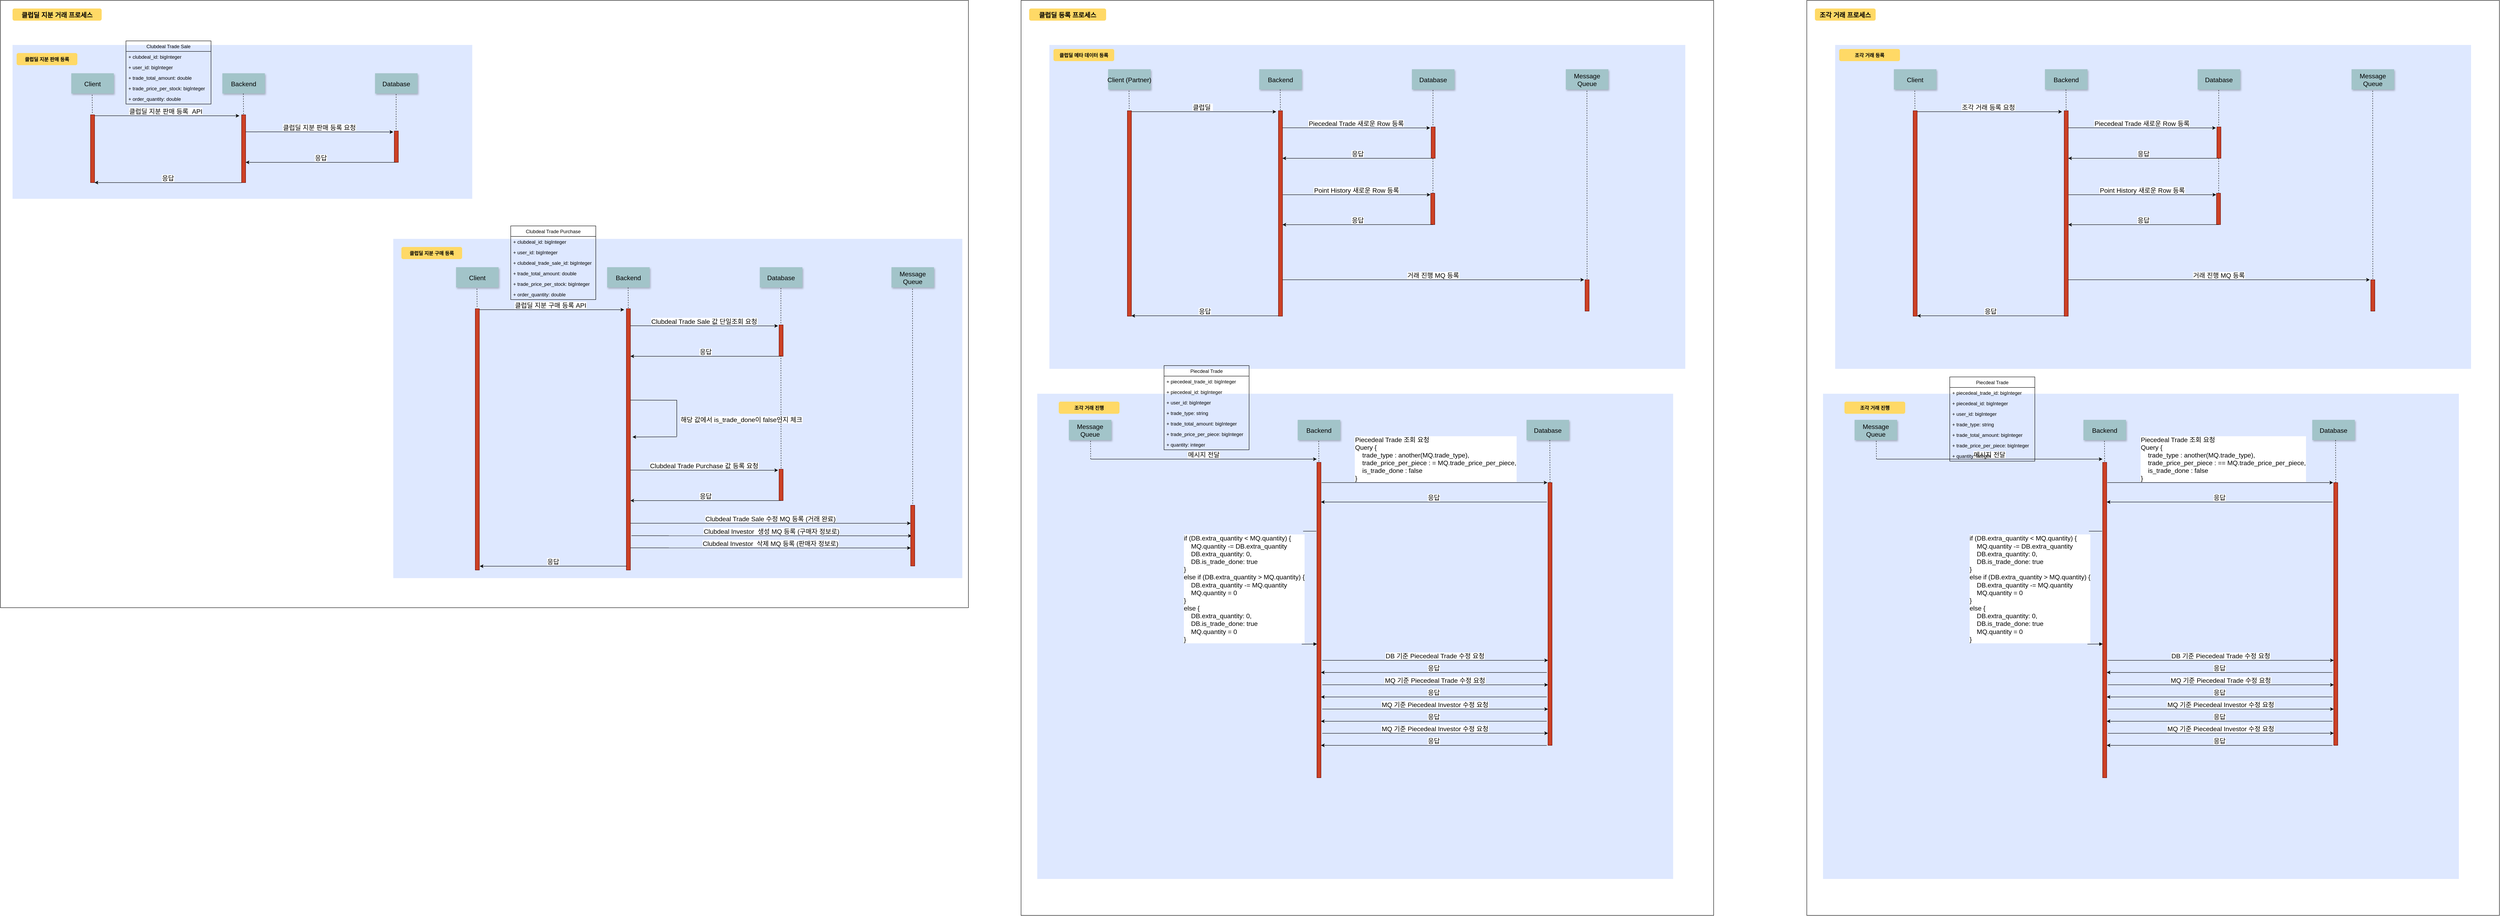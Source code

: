 <mxfile version="16.0.0" type="github">
  <diagram name="Page-1" id="9361dd3d-8414-5efd-6122-117bd74ce7a7">
    <mxGraphModel dx="4146" dy="2003" grid="1" gridSize="10" guides="1" tooltips="1" connect="1" arrows="1" fold="1" page="0" pageScale="1.5" pageWidth="826" pageHeight="1169" background="none" math="0" shadow="0">
      <root>
        <mxCell id="0" />
        <mxCell id="1" parent="0" />
        <mxCell id="KlOb9oc-CN9GO7hvicui-72" value="" style="rounded=0;whiteSpace=wrap;html=1;" parent="1" vertex="1">
          <mxGeometry x="1580" y="-80" width="1710" height="2260" as="geometry" />
        </mxCell>
        <mxCell id="69" value="" style="fillColor=#DEE8FF;strokeColor=none" parent="1" vertex="1">
          <mxGeometry x="1650" y="30" width="1570" height="800" as="geometry" />
        </mxCell>
        <mxCell id="71" value="클럽딜 메타 데이터 등록" style="rounded=1;fontStyle=1;fillColor=#FFD966;strokeColor=none" parent="1" vertex="1">
          <mxGeometry x="1660" y="40" width="150" height="30" as="geometry" />
        </mxCell>
        <mxCell id="AhJz03Bt-B3YiPbpUyde-89" value="Client (Partner)" style="shadow=1;fillColor=#A2C4C9;strokeColor=none;fontSize=16;" parent="1" vertex="1">
          <mxGeometry x="1795" y="90" width="105" height="50" as="geometry" />
        </mxCell>
        <mxCell id="AhJz03Bt-B3YiPbpUyde-90" value="Backend" style="shadow=1;fillColor=#A2C4C9;strokeColor=none;fontSize=16;" parent="1" vertex="1">
          <mxGeometry x="2168" y="90" width="105" height="50" as="geometry" />
        </mxCell>
        <mxCell id="AhJz03Bt-B3YiPbpUyde-91" value="Database" style="shadow=1;fillColor=#A2C4C9;strokeColor=none;fontSize=16;" parent="1" vertex="1">
          <mxGeometry x="2545" y="90" width="105" height="50" as="geometry" />
        </mxCell>
        <mxCell id="AhJz03Bt-B3YiPbpUyde-92" value="Message&#xa;Queue" style="shadow=1;fillColor=#A2C4C9;strokeColor=none;fontSize=16;" parent="1" vertex="1">
          <mxGeometry x="2925" y="90" width="105" height="50" as="geometry" />
        </mxCell>
        <mxCell id="AhJz03Bt-B3YiPbpUyde-94" value="클럽딜 " style="edgeStyle=elbowEdgeStyle;elbow=vertical;verticalLabelPosition=top;verticalAlign=bottom;fontSize=16;" parent="1" edge="1">
          <mxGeometry x="1924.5" y="-38.12" width="100" height="100" as="geometry">
            <mxPoint x="1847" y="194.88" as="sourcePoint" />
            <mxPoint x="2210" y="195" as="targetPoint" />
            <Array as="points" />
          </mxGeometry>
        </mxCell>
        <mxCell id="AhJz03Bt-B3YiPbpUyde-95" value="" style="edgeStyle=none;endArrow=none;dashed=1" parent="1" edge="1">
          <mxGeometry x="2171.441" y="235" width="100" height="100" as="geometry">
            <mxPoint x="2219.87" y="140.0" as="sourcePoint" />
            <mxPoint x="2220.28" y="192" as="targetPoint" />
          </mxGeometry>
        </mxCell>
        <mxCell id="AhJz03Bt-B3YiPbpUyde-96" value="" style="fillColor=#CC4125;strokeColor=#660000" parent="1" vertex="1">
          <mxGeometry x="2215.5" y="192.56" width="10" height="507.44" as="geometry" />
        </mxCell>
        <mxCell id="AhJz03Bt-B3YiPbpUyde-97" value="Piecedeal Trade 새로운 Row 등록" style="edgeStyle=elbowEdgeStyle;elbow=vertical;verticalLabelPosition=top;verticalAlign=bottom;fontSize=16;" parent="1" edge="1">
          <mxGeometry x="2303" y="1.66" width="100" height="100" as="geometry">
            <mxPoint x="2225.5" y="234.66" as="sourcePoint" />
            <mxPoint x="2590" y="235" as="targetPoint" />
            <Array as="points" />
          </mxGeometry>
        </mxCell>
        <mxCell id="AhJz03Bt-B3YiPbpUyde-98" value="" style="edgeStyle=none;endArrow=none;dashed=1" parent="1" edge="1">
          <mxGeometry x="2548.641" y="236.56" width="100" height="100" as="geometry">
            <mxPoint x="2597.07" y="141.56" as="sourcePoint" />
            <mxPoint x="2597" y="231" as="targetPoint" />
          </mxGeometry>
        </mxCell>
        <mxCell id="AhJz03Bt-B3YiPbpUyde-99" value="" style="fillColor=#CC4125;strokeColor=#660000" parent="1" vertex="1">
          <mxGeometry x="2592.5" y="232.56" width="10" height="77.44" as="geometry" />
        </mxCell>
        <mxCell id="AhJz03Bt-B3YiPbpUyde-100" value="응답" style="edgeStyle=elbowEdgeStyle;elbow=vertical;verticalLabelPosition=top;verticalAlign=bottom;exitX=0.5;exitY=1;exitDx=0;exitDy=0;fontSize=16;" parent="1" source="AhJz03Bt-B3YiPbpUyde-99" target="AhJz03Bt-B3YiPbpUyde-96" edge="1">
          <mxGeometry x="2457.5" y="167" width="100" height="100" as="geometry">
            <mxPoint x="2380.0" y="400.0" as="sourcePoint" />
            <mxPoint x="2753" y="400.12" as="targetPoint" />
            <Array as="points" />
          </mxGeometry>
        </mxCell>
        <mxCell id="AhJz03Bt-B3YiPbpUyde-101" value="거래 진행 MQ 등록" style="edgeStyle=elbowEdgeStyle;elbow=vertical;verticalLabelPosition=top;verticalAlign=bottom;fontSize=16;" parent="1" edge="1">
          <mxGeometry x="2303" y="377" width="100" height="100" as="geometry">
            <mxPoint x="2225.5" y="610.0" as="sourcePoint" />
            <mxPoint x="2970" y="610" as="targetPoint" />
            <Array as="points" />
          </mxGeometry>
        </mxCell>
        <mxCell id="AhJz03Bt-B3YiPbpUyde-102" value="" style="edgeStyle=none;endArrow=none;dashed=1;entryX=0.5;entryY=0;entryDx=0;entryDy=0;" parent="1" target="AhJz03Bt-B3YiPbpUyde-103" edge="1">
          <mxGeometry x="2928.711" y="238.12" width="100" height="100" as="geometry">
            <mxPoint x="2977.14" y="143.12" as="sourcePoint" />
            <mxPoint x="2977" y="410" as="targetPoint" />
          </mxGeometry>
        </mxCell>
        <mxCell id="AhJz03Bt-B3YiPbpUyde-103" value="" style="fillColor=#CC4125;strokeColor=#660000" parent="1" vertex="1">
          <mxGeometry x="2972.5" y="610" width="10" height="77.44" as="geometry" />
        </mxCell>
        <mxCell id="AhJz03Bt-B3YiPbpUyde-105" value="응답" style="edgeStyle=elbowEdgeStyle;elbow=vertical;verticalLabelPosition=top;verticalAlign=bottom;fontSize=16;" parent="1" edge="1">
          <mxGeometry x="1930" y="466" width="100" height="100" as="geometry">
            <mxPoint x="2215.5" y="699.12" as="sourcePoint" />
            <mxPoint x="1852.5" y="699" as="targetPoint" />
            <Array as="points" />
          </mxGeometry>
        </mxCell>
        <mxCell id="AhJz03Bt-B3YiPbpUyde-106" value="" style="fillColor=#CC4125;strokeColor=#660000" parent="1" vertex="1">
          <mxGeometry x="1842.5" y="192.56" width="10" height="507.44" as="geometry" />
        </mxCell>
        <mxCell id="AhJz03Bt-B3YiPbpUyde-107" value="" style="edgeStyle=none;endArrow=none;dashed=1;" parent="1" edge="1">
          <mxGeometry x="1798.161" y="238" width="100" height="100" as="geometry">
            <mxPoint x="1846.59" y="143" as="sourcePoint" />
            <mxPoint x="1847" y="190" as="targetPoint" />
          </mxGeometry>
        </mxCell>
        <mxCell id="SZOiIeE2iXW8za4jXHJB-89" value="" style="fillColor=#DEE8FF;strokeColor=none" parent="1" vertex="1">
          <mxGeometry x="1620" y="891.5" width="1570" height="1198.5" as="geometry" />
        </mxCell>
        <mxCell id="SZOiIeE2iXW8za4jXHJB-90" value="조각 거래 진행" style="rounded=1;fontStyle=1;fillColor=#FFD966;strokeColor=none" parent="1" vertex="1">
          <mxGeometry x="1673" y="911" width="150" height="30" as="geometry" />
        </mxCell>
        <mxCell id="SZOiIeE2iXW8za4jXHJB-91" value="Message&#xa;Queue" style="shadow=1;fillColor=#A2C4C9;strokeColor=none;fontSize=16;" parent="1" vertex="1">
          <mxGeometry x="1698" y="956" width="105" height="50" as="geometry" />
        </mxCell>
        <mxCell id="SZOiIeE2iXW8za4jXHJB-93" value="Backend" style="shadow=1;fillColor=#A2C4C9;strokeColor=none;fontSize=16;" parent="1" vertex="1">
          <mxGeometry x="2263" y="956" width="105" height="50" as="geometry" />
        </mxCell>
        <mxCell id="SZOiIeE2iXW8za4jXHJB-94" value="Database" style="shadow=1;fillColor=#A2C4C9;strokeColor=none;fontSize=16;" parent="1" vertex="1">
          <mxGeometry x="2828" y="956" width="105" height="50" as="geometry" />
        </mxCell>
        <mxCell id="SZOiIeE2iXW8za4jXHJB-109" value="" style="edgeStyle=none;endArrow=none;dashed=1;" parent="1" edge="1">
          <mxGeometry x="1703.071" y="1103" width="100" height="100" as="geometry">
            <mxPoint x="1751.5" y="1008" as="sourcePoint" />
            <mxPoint x="1751.91" y="1055" as="targetPoint" />
          </mxGeometry>
        </mxCell>
        <mxCell id="SZOiIeE2iXW8za4jXHJB-111" value="메시지 전달" style="edgeStyle=elbowEdgeStyle;elbow=vertical;verticalLabelPosition=top;verticalAlign=bottom;fontSize=16;" parent="1" edge="1">
          <mxGeometry x="1830" y="820" width="100" height="100" as="geometry">
            <mxPoint x="1752.5" y="1053" as="sourcePoint" />
            <mxPoint x="2310" y="1053" as="targetPoint" />
            <Array as="points" />
          </mxGeometry>
        </mxCell>
        <mxCell id="SZOiIeE2iXW8za4jXHJB-112" value="" style="edgeStyle=none;endArrow=none;dashed=1" parent="1" edge="1">
          <mxGeometry x="2266.481" y="1103" width="100" height="100" as="geometry">
            <mxPoint x="2314.91" y="1008.0" as="sourcePoint" />
            <mxPoint x="2315.32" y="1060" as="targetPoint" />
          </mxGeometry>
        </mxCell>
        <mxCell id="SZOiIeE2iXW8za4jXHJB-113" value="" style="fillColor=#CC4125;strokeColor=#660000" parent="1" vertex="1">
          <mxGeometry x="2310.5" y="1061" width="10" height="779" as="geometry" />
        </mxCell>
        <mxCell id="SZOiIeE2iXW8za4jXHJB-114" value="Piecdeal Trade" style="swimlane;fontStyle=0;childLayout=stackLayout;horizontal=1;startSize=26;fillColor=none;horizontalStack=0;resizeParent=1;resizeParentMax=0;resizeLast=0;collapsible=1;marginBottom=0;" parent="1" vertex="1">
          <mxGeometry x="1933" y="822" width="210" height="208" as="geometry" />
        </mxCell>
        <mxCell id="SZOiIeE2iXW8za4jXHJB-115" value="+ piecedeal_trade_id: bigInteger" style="text;strokeColor=none;fillColor=none;align=left;verticalAlign=top;spacingLeft=4;spacingRight=4;overflow=hidden;rotatable=0;points=[[0,0.5],[1,0.5]];portConstraint=eastwest;" parent="SZOiIeE2iXW8za4jXHJB-114" vertex="1">
          <mxGeometry y="26" width="210" height="26" as="geometry" />
        </mxCell>
        <mxCell id="cGfgTrVELsaOKkTniNKJ-182" value="+ piecedeal_id: bigInteger" style="text;strokeColor=none;fillColor=none;align=left;verticalAlign=top;spacingLeft=4;spacingRight=4;overflow=hidden;rotatable=0;points=[[0,0.5],[1,0.5]];portConstraint=eastwest;" parent="SZOiIeE2iXW8za4jXHJB-114" vertex="1">
          <mxGeometry y="52" width="210" height="26" as="geometry" />
        </mxCell>
        <mxCell id="cGfgTrVELsaOKkTniNKJ-186" value="+ user_id: bigInteger" style="text;strokeColor=none;fillColor=none;align=left;verticalAlign=top;spacingLeft=4;spacingRight=4;overflow=hidden;rotatable=0;points=[[0,0.5],[1,0.5]];portConstraint=eastwest;" parent="SZOiIeE2iXW8za4jXHJB-114" vertex="1">
          <mxGeometry y="78" width="210" height="26" as="geometry" />
        </mxCell>
        <mxCell id="SZOiIeE2iXW8za4jXHJB-116" value="+ trade_type: string" style="text;strokeColor=none;fillColor=none;align=left;verticalAlign=top;spacingLeft=4;spacingRight=4;overflow=hidden;rotatable=0;points=[[0,0.5],[1,0.5]];portConstraint=eastwest;" parent="SZOiIeE2iXW8za4jXHJB-114" vertex="1">
          <mxGeometry y="104" width="210" height="26" as="geometry" />
        </mxCell>
        <mxCell id="SZOiIeE2iXW8za4jXHJB-117" value="+ trade_total_amount: bigInteger" style="text;strokeColor=none;fillColor=none;align=left;verticalAlign=top;spacingLeft=4;spacingRight=4;overflow=hidden;rotatable=0;points=[[0,0.5],[1,0.5]];portConstraint=eastwest;" parent="SZOiIeE2iXW8za4jXHJB-114" vertex="1">
          <mxGeometry y="130" width="210" height="26" as="geometry" />
        </mxCell>
        <mxCell id="SZOiIeE2iXW8za4jXHJB-119" value="+ trade_price_per_piece: bigInteger" style="text;strokeColor=none;fillColor=none;align=left;verticalAlign=top;spacingLeft=4;spacingRight=4;overflow=hidden;rotatable=0;points=[[0,0.5],[1,0.5]];portConstraint=eastwest;" parent="SZOiIeE2iXW8za4jXHJB-114" vertex="1">
          <mxGeometry y="156" width="210" height="26" as="geometry" />
        </mxCell>
        <mxCell id="SZOiIeE2iXW8za4jXHJB-118" value="+ quantity: integer" style="text;strokeColor=none;fillColor=none;align=left;verticalAlign=top;spacingLeft=4;spacingRight=4;overflow=hidden;rotatable=0;points=[[0,0.5],[1,0.5]];portConstraint=eastwest;" parent="SZOiIeE2iXW8za4jXHJB-114" vertex="1">
          <mxGeometry y="182" width="210" height="26" as="geometry" />
        </mxCell>
        <mxCell id="SZOiIeE2iXW8za4jXHJB-120" value="" style="fillColor=#CC4125;strokeColor=#660000" parent="1" vertex="1">
          <mxGeometry x="2881" y="1111" width="10" height="649" as="geometry" />
        </mxCell>
        <mxCell id="SZOiIeE2iXW8za4jXHJB-121" value="" style="edgeStyle=none;endArrow=none;dashed=1;entryX=0.5;entryY=0;entryDx=0;entryDy=0;" parent="1" target="SZOiIeE2iXW8za4jXHJB-120" edge="1">
          <mxGeometry x="2837.071" y="1101" width="100" height="100" as="geometry">
            <mxPoint x="2885.5" y="1006" as="sourcePoint" />
            <mxPoint x="2885.91" y="1058" as="targetPoint" />
          </mxGeometry>
        </mxCell>
        <mxCell id="SZOiIeE2iXW8za4jXHJB-123" value="Piecedeal Trade 조회 요청&#xa;Query {&#xa;    trade_type : another(MQ.trade_type),&#xa;    trade_price_per_piece : = MQ.trade_price_per_piece,&#xa;    is_trade_done : false&#xa;}" style="edgeStyle=elbowEdgeStyle;elbow=vertical;verticalLabelPosition=top;verticalAlign=bottom;fontSize=16;align=left;" parent="1" edge="1">
          <mxGeometry x="-97" y="1" width="100" height="100" as="geometry">
            <mxPoint x="2322" y="1111" as="sourcePoint" />
            <mxPoint x="2879.5" y="1111" as="targetPoint" />
            <Array as="points" />
            <mxPoint x="-198" as="offset" />
          </mxGeometry>
        </mxCell>
        <mxCell id="SZOiIeE2iXW8za4jXHJB-124" value="" style="edgeStyle=none;endArrow=none;dashed=1" parent="1" edge="1">
          <mxGeometry x="2548.551" y="405" width="100" height="100" as="geometry">
            <mxPoint x="2596.98" y="310.0" as="sourcePoint" />
            <mxPoint x="2596.91" y="399.44" as="targetPoint" />
          </mxGeometry>
        </mxCell>
        <mxCell id="SZOiIeE2iXW8za4jXHJB-125" value="Point History 새로운 Row 등록" style="edgeStyle=elbowEdgeStyle;elbow=vertical;verticalLabelPosition=top;verticalAlign=bottom;fontSize=16;" parent="1" edge="1">
          <mxGeometry x="2303.75" y="167" width="100" height="100" as="geometry">
            <mxPoint x="2226.25" y="400.0" as="sourcePoint" />
            <mxPoint x="2590.75" y="400.34" as="targetPoint" />
            <Array as="points" />
          </mxGeometry>
        </mxCell>
        <mxCell id="SZOiIeE2iXW8za4jXHJB-126" value="" style="fillColor=#CC4125;strokeColor=#660000" parent="1" vertex="1">
          <mxGeometry x="2591.5" y="396.28" width="10" height="77.44" as="geometry" />
        </mxCell>
        <mxCell id="SZOiIeE2iXW8za4jXHJB-127" value="응답" style="edgeStyle=elbowEdgeStyle;elbow=vertical;verticalLabelPosition=top;verticalAlign=bottom;exitX=0.5;exitY=1;exitDx=0;exitDy=0;fontSize=16;" parent="1" edge="1">
          <mxGeometry x="2457.5" y="330.72" width="100" height="100" as="geometry">
            <mxPoint x="2597.5" y="473.72" as="sourcePoint" />
            <mxPoint x="2225.5" y="474.308" as="targetPoint" />
            <Array as="points" />
          </mxGeometry>
        </mxCell>
        <mxCell id="SZOiIeE2iXW8za4jXHJB-129" value="응답" style="edgeStyle=elbowEdgeStyle;elbow=vertical;verticalLabelPosition=top;verticalAlign=bottom;fontSize=16;" parent="1" edge="1">
          <mxGeometry x="2398" y="926" width="100" height="100" as="geometry">
            <mxPoint x="2878" y="1159" as="sourcePoint" />
            <mxPoint x="2320.5" y="1159" as="targetPoint" />
            <Array as="points" />
          </mxGeometry>
        </mxCell>
        <mxCell id="SZOiIeE2iXW8za4jXHJB-132" value="" style="endArrow=none;html=1;rounded=0;" parent="1" edge="1">
          <mxGeometry width="50" height="50" relative="1" as="geometry">
            <mxPoint x="2276.5" y="1231" as="sourcePoint" />
            <mxPoint x="2309" y="1231" as="targetPoint" />
          </mxGeometry>
        </mxCell>
        <mxCell id="SZOiIeE2iXW8za4jXHJB-136" value="&lt;div&gt;&lt;/div&gt;&lt;div&gt;if (DB.extra_quantity &amp;lt; MQ.quantity) {&lt;/div&gt;&lt;div&gt;&amp;nbsp; &amp;nbsp; MQ.quantity -= DB.extra_quantity&lt;/div&gt;&lt;div&gt;&amp;nbsp; &amp;nbsp; DB.extra_quantity: 0,&lt;/div&gt;&lt;div&gt;&amp;nbsp; &amp;nbsp; DB.is_trade_done: true&lt;/div&gt;&lt;div&gt;}&lt;/div&gt;&lt;div&gt;else if (DB.extra_quantity &amp;gt; MQ.quantity) {&lt;/div&gt;&lt;div&gt;&amp;nbsp; &amp;nbsp; DB.extra_quantity -= MQ.quantity&lt;/div&gt;&lt;div&gt;&amp;nbsp; &amp;nbsp; MQ.quantity = 0&lt;/div&gt;&lt;div&gt;}&lt;/div&gt;&lt;div&gt;else {&lt;/div&gt;&lt;div&gt;&amp;nbsp; &amp;nbsp; DB.extra_quantity: 0,&lt;/div&gt;&lt;div&gt;&amp;nbsp; &amp;nbsp; DB.is_trade_done: true&lt;/div&gt;&lt;div&gt;&amp;nbsp; &amp;nbsp; MQ.quantity = 0&lt;/div&gt;&lt;div&gt;}&lt;/div&gt;" style="html=1;verticalAlign=bottom;endArrow=block;rounded=0;entryX=0.028;entryY=0.576;entryDx=0;entryDy=0;fontSize=16;align=left;entryPerimeter=0;" parent="1" target="SZOiIeE2iXW8za4jXHJB-113" edge="1">
          <mxGeometry x="-1" y="293" width="80" relative="1" as="geometry">
            <mxPoint x="2273" y="1510" as="sourcePoint" />
            <mxPoint x="2299.48" y="1669.714" as="targetPoint" />
            <mxPoint x="-291" y="293" as="offset" />
          </mxGeometry>
        </mxCell>
        <mxCell id="SZOiIeE2iXW8za4jXHJB-137" value="DB 기준 Piecedeal Trade 수정 요청" style="edgeStyle=elbowEdgeStyle;elbow=vertical;verticalLabelPosition=top;verticalAlign=bottom;fontSize=16;" parent="1" edge="1">
          <mxGeometry x="2401" y="1317" width="100" height="100" as="geometry">
            <mxPoint x="2323.5" y="1550" as="sourcePoint" />
            <mxPoint x="2881" y="1550" as="targetPoint" />
            <Array as="points" />
          </mxGeometry>
        </mxCell>
        <mxCell id="SZOiIeE2iXW8za4jXHJB-140" value="응답" style="edgeStyle=elbowEdgeStyle;elbow=vertical;verticalLabelPosition=top;verticalAlign=bottom;fontSize=16;" parent="1" edge="1">
          <mxGeometry x="2398" y="1347" width="100" height="100" as="geometry">
            <mxPoint x="2878.0" y="1580.0" as="sourcePoint" />
            <mxPoint x="2320.5" y="1580.0" as="targetPoint" />
            <Array as="points" />
          </mxGeometry>
        </mxCell>
        <mxCell id="KlOb9oc-CN9GO7hvicui-73" value="클럽딜 등록 프로세스" style="rounded=1;fontStyle=1;fillColor=#FFD966;strokeColor=none;fontSize=16;" parent="1" vertex="1">
          <mxGeometry x="1600" y="-60" width="190" height="30" as="geometry" />
        </mxCell>
        <mxCell id="KlOb9oc-CN9GO7hvicui-74" value="" style="rounded=0;whiteSpace=wrap;html=1;" parent="1" vertex="1">
          <mxGeometry x="-940" y="-80" width="2390" height="1500" as="geometry" />
        </mxCell>
        <mxCell id="KlOb9oc-CN9GO7hvicui-146" value="클럽딜 지분 거래 프로세스" style="rounded=1;fontStyle=1;fillColor=#FFD966;strokeColor=none;fontSize=16;" parent="1" vertex="1">
          <mxGeometry x="-910" y="-60" width="220" height="30" as="geometry" />
        </mxCell>
        <mxCell id="cGfgTrVELsaOKkTniNKJ-86" value="" style="fillColor=#DEE8FF;strokeColor=none" parent="1" vertex="1">
          <mxGeometry x="-910" y="30" width="1135" height="380" as="geometry" />
        </mxCell>
        <mxCell id="cGfgTrVELsaOKkTniNKJ-87" value="클럽딜 지분 판매 등록" style="rounded=1;fontStyle=1;fillColor=#FFD966;strokeColor=none" parent="1" vertex="1">
          <mxGeometry x="-900" y="50" width="150" height="30" as="geometry" />
        </mxCell>
        <mxCell id="cGfgTrVELsaOKkTniNKJ-88" value="Client" style="shadow=1;fillColor=#A2C4C9;strokeColor=none;fontSize=16;" parent="1" vertex="1">
          <mxGeometry x="-765" y="100" width="105" height="50" as="geometry" />
        </mxCell>
        <mxCell id="cGfgTrVELsaOKkTniNKJ-89" value="Backend" style="shadow=1;fillColor=#A2C4C9;strokeColor=none;fontSize=16;" parent="1" vertex="1">
          <mxGeometry x="-392" y="100" width="105" height="50" as="geometry" />
        </mxCell>
        <mxCell id="cGfgTrVELsaOKkTniNKJ-90" value="Database" style="shadow=1;fillColor=#A2C4C9;strokeColor=none;fontSize=16;" parent="1" vertex="1">
          <mxGeometry x="-15" y="100" width="105" height="50" as="geometry" />
        </mxCell>
        <mxCell id="cGfgTrVELsaOKkTniNKJ-91" value="클럽딜 지분 판매 등록  API" style="edgeStyle=elbowEdgeStyle;elbow=vertical;verticalLabelPosition=top;verticalAlign=bottom;fontSize=16;" parent="1" edge="1">
          <mxGeometry x="-635.5" y="-28.12" width="100" height="100" as="geometry">
            <mxPoint x="-713.0" y="204.88" as="sourcePoint" />
            <mxPoint x="-350" y="205" as="targetPoint" />
            <Array as="points" />
          </mxGeometry>
        </mxCell>
        <mxCell id="cGfgTrVELsaOKkTniNKJ-92" value="" style="edgeStyle=none;endArrow=none;dashed=1" parent="1" edge="1">
          <mxGeometry x="-388.559" y="245" width="100" height="100" as="geometry">
            <mxPoint x="-340.13" y="150" as="sourcePoint" />
            <mxPoint x="-339.72" y="202.0" as="targetPoint" />
          </mxGeometry>
        </mxCell>
        <mxCell id="cGfgTrVELsaOKkTniNKJ-93" value="" style="fillColor=#CC4125;strokeColor=#660000" parent="1" vertex="1">
          <mxGeometry x="-344.5" y="202.56" width="10" height="167.44" as="geometry" />
        </mxCell>
        <mxCell id="cGfgTrVELsaOKkTniNKJ-94" value="클럽딜 지분 판매 등록 요청" style="edgeStyle=elbowEdgeStyle;elbow=vertical;verticalLabelPosition=top;verticalAlign=bottom;fontSize=16;" parent="1" edge="1">
          <mxGeometry x="-257" y="11.66" width="100" height="100" as="geometry">
            <mxPoint x="-334.5" y="244.66" as="sourcePoint" />
            <mxPoint x="30" y="245" as="targetPoint" />
            <Array as="points" />
          </mxGeometry>
        </mxCell>
        <mxCell id="cGfgTrVELsaOKkTniNKJ-95" value="" style="edgeStyle=none;endArrow=none;dashed=1" parent="1" edge="1">
          <mxGeometry x="-11.359" y="246.56" width="100" height="100" as="geometry">
            <mxPoint x="37.07" y="151.56" as="sourcePoint" />
            <mxPoint x="37" y="241" as="targetPoint" />
          </mxGeometry>
        </mxCell>
        <mxCell id="cGfgTrVELsaOKkTniNKJ-96" value="" style="fillColor=#CC4125;strokeColor=#660000" parent="1" vertex="1">
          <mxGeometry x="32.5" y="242.56" width="10" height="77.44" as="geometry" />
        </mxCell>
        <mxCell id="cGfgTrVELsaOKkTniNKJ-97" value="응답" style="edgeStyle=elbowEdgeStyle;elbow=vertical;verticalLabelPosition=top;verticalAlign=bottom;exitX=0.5;exitY=1;exitDx=0;exitDy=0;fontSize=16;" parent="1" source="cGfgTrVELsaOKkTniNKJ-96" target="cGfgTrVELsaOKkTniNKJ-93" edge="1">
          <mxGeometry x="-102.5" y="177" width="100" height="100" as="geometry">
            <mxPoint x="-180.0" y="410.0" as="sourcePoint" />
            <mxPoint x="193" y="410.12" as="targetPoint" />
            <Array as="points" />
          </mxGeometry>
        </mxCell>
        <mxCell id="cGfgTrVELsaOKkTniNKJ-98" value="응답" style="edgeStyle=elbowEdgeStyle;elbow=vertical;verticalLabelPosition=top;verticalAlign=bottom;fontSize=16;" parent="1" edge="1">
          <mxGeometry x="-630" y="137.18" width="100" height="100" as="geometry">
            <mxPoint x="-344.5" y="370.3" as="sourcePoint" />
            <mxPoint x="-707.5" y="370.18" as="targetPoint" />
            <Array as="points" />
          </mxGeometry>
        </mxCell>
        <mxCell id="cGfgTrVELsaOKkTniNKJ-99" value="" style="fillColor=#CC4125;strokeColor=#660000" parent="1" vertex="1">
          <mxGeometry x="-717.5" y="202.56" width="10" height="167.44" as="geometry" />
        </mxCell>
        <mxCell id="cGfgTrVELsaOKkTniNKJ-100" value="" style="edgeStyle=none;endArrow=none;dashed=1;" parent="1" edge="1">
          <mxGeometry x="-761.839" y="248" width="100" height="100" as="geometry">
            <mxPoint x="-713.41" y="153" as="sourcePoint" />
            <mxPoint x="-713.0" y="200" as="targetPoint" />
          </mxGeometry>
        </mxCell>
        <mxCell id="cGfgTrVELsaOKkTniNKJ-101" value="" style="fillColor=#DEE8FF;strokeColor=none" parent="1" vertex="1">
          <mxGeometry x="30" y="509" width="1405" height="838" as="geometry" />
        </mxCell>
        <mxCell id="cGfgTrVELsaOKkTniNKJ-102" value="클럽딜 지분 구매 등록" style="rounded=1;fontStyle=1;fillColor=#FFD966;strokeColor=none" parent="1" vertex="1">
          <mxGeometry x="50" y="529" width="150" height="30" as="geometry" />
        </mxCell>
        <mxCell id="cGfgTrVELsaOKkTniNKJ-103" value="Client" style="shadow=1;fillColor=#A2C4C9;strokeColor=none;fontSize=16;" parent="1" vertex="1">
          <mxGeometry x="185" y="579" width="105" height="50" as="geometry" />
        </mxCell>
        <mxCell id="cGfgTrVELsaOKkTniNKJ-104" value="Backend" style="shadow=1;fillColor=#A2C4C9;strokeColor=none;fontSize=16;" parent="1" vertex="1">
          <mxGeometry x="558" y="579" width="105" height="50" as="geometry" />
        </mxCell>
        <mxCell id="cGfgTrVELsaOKkTniNKJ-105" value="Database" style="shadow=1;fillColor=#A2C4C9;strokeColor=none;fontSize=16;" parent="1" vertex="1">
          <mxGeometry x="935" y="579" width="105" height="50" as="geometry" />
        </mxCell>
        <mxCell id="cGfgTrVELsaOKkTniNKJ-106" value="클럽딜 지분 구매 등록 API" style="edgeStyle=elbowEdgeStyle;elbow=vertical;verticalLabelPosition=top;verticalAlign=bottom;fontSize=16;" parent="1" edge="1">
          <mxGeometry x="314.5" y="450.88" width="100" height="100" as="geometry">
            <mxPoint x="237.0" y="683.88" as="sourcePoint" />
            <mxPoint x="600" y="684" as="targetPoint" />
            <Array as="points" />
          </mxGeometry>
        </mxCell>
        <mxCell id="cGfgTrVELsaOKkTniNKJ-107" value="" style="edgeStyle=none;endArrow=none;dashed=1" parent="1" edge="1">
          <mxGeometry x="561.441" y="724" width="100" height="100" as="geometry">
            <mxPoint x="609.87" y="629" as="sourcePoint" />
            <mxPoint x="610.28" y="681.0" as="targetPoint" />
          </mxGeometry>
        </mxCell>
        <mxCell id="cGfgTrVELsaOKkTniNKJ-108" value="" style="fillColor=#CC4125;strokeColor=#660000" parent="1" vertex="1">
          <mxGeometry x="605.5" y="681.56" width="10" height="645.44" as="geometry" />
        </mxCell>
        <mxCell id="cGfgTrVELsaOKkTniNKJ-109" value="Clubdeal Trade Sale 값 단일조회 요청" style="edgeStyle=elbowEdgeStyle;elbow=vertical;verticalLabelPosition=top;verticalAlign=bottom;fontSize=16;" parent="1" edge="1">
          <mxGeometry x="693" y="490.66" width="100" height="100" as="geometry">
            <mxPoint x="615.5" y="723.66" as="sourcePoint" />
            <mxPoint x="980" y="724" as="targetPoint" />
            <Array as="points" />
          </mxGeometry>
        </mxCell>
        <mxCell id="cGfgTrVELsaOKkTniNKJ-110" value="" style="edgeStyle=none;endArrow=none;dashed=1" parent="1" edge="1">
          <mxGeometry x="938.641" y="725.56" width="100" height="100" as="geometry">
            <mxPoint x="987.07" y="630.56" as="sourcePoint" />
            <mxPoint x="987" y="720" as="targetPoint" />
          </mxGeometry>
        </mxCell>
        <mxCell id="cGfgTrVELsaOKkTniNKJ-111" value="" style="fillColor=#CC4125;strokeColor=#660000" parent="1" vertex="1">
          <mxGeometry x="982.5" y="721.56" width="10" height="77.44" as="geometry" />
        </mxCell>
        <mxCell id="cGfgTrVELsaOKkTniNKJ-112" value="응답" style="edgeStyle=elbowEdgeStyle;elbow=vertical;verticalLabelPosition=top;verticalAlign=bottom;exitX=0.5;exitY=1;exitDx=0;exitDy=0;fontSize=16;" parent="1" source="cGfgTrVELsaOKkTniNKJ-111" target="cGfgTrVELsaOKkTniNKJ-108" edge="1">
          <mxGeometry x="847.5" y="656" width="100" height="100" as="geometry">
            <mxPoint x="770.0" y="889.0" as="sourcePoint" />
            <mxPoint x="1143" y="889.12" as="targetPoint" />
            <Array as="points" />
          </mxGeometry>
        </mxCell>
        <mxCell id="cGfgTrVELsaOKkTniNKJ-113" value="응답" style="edgeStyle=elbowEdgeStyle;elbow=vertical;verticalLabelPosition=top;verticalAlign=bottom;fontSize=16;" parent="1" edge="1">
          <mxGeometry x="321" y="1084.23" width="100" height="100" as="geometry">
            <mxPoint x="606.5" y="1317.35" as="sourcePoint" />
            <mxPoint x="243.5" y="1317.23" as="targetPoint" />
            <Array as="points" />
          </mxGeometry>
        </mxCell>
        <mxCell id="cGfgTrVELsaOKkTniNKJ-114" value="" style="fillColor=#CC4125;strokeColor=#660000" parent="1" vertex="1">
          <mxGeometry x="232.5" y="681.56" width="10" height="645.44" as="geometry" />
        </mxCell>
        <mxCell id="cGfgTrVELsaOKkTniNKJ-115" value="" style="edgeStyle=none;endArrow=none;dashed=1;" parent="1" edge="1">
          <mxGeometry x="188.161" y="727" width="100" height="100" as="geometry">
            <mxPoint x="236.59" y="632" as="sourcePoint" />
            <mxPoint x="237.0" y="679" as="targetPoint" />
          </mxGeometry>
        </mxCell>
        <mxCell id="cGfgTrVELsaOKkTniNKJ-117" value="Clubdeal Trade Sale" style="swimlane;fontStyle=0;childLayout=stackLayout;horizontal=1;startSize=26;fillColor=none;horizontalStack=0;resizeParent=1;resizeParentMax=0;resizeLast=0;collapsible=1;marginBottom=0;" parent="1" vertex="1">
          <mxGeometry x="-630" y="20" width="210" height="156" as="geometry" />
        </mxCell>
        <mxCell id="cGfgTrVELsaOKkTniNKJ-118" value="+ clubdeal_id: bigInteger" style="text;strokeColor=none;fillColor=none;align=left;verticalAlign=top;spacingLeft=4;spacingRight=4;overflow=hidden;rotatable=0;points=[[0,0.5],[1,0.5]];portConstraint=eastwest;" parent="cGfgTrVELsaOKkTniNKJ-117" vertex="1">
          <mxGeometry y="26" width="210" height="26" as="geometry" />
        </mxCell>
        <mxCell id="cGfgTrVELsaOKkTniNKJ-119" value="+ user_id: bigInteger" style="text;strokeColor=none;fillColor=none;align=left;verticalAlign=top;spacingLeft=4;spacingRight=4;overflow=hidden;rotatable=0;points=[[0,0.5],[1,0.5]];portConstraint=eastwest;" parent="cGfgTrVELsaOKkTniNKJ-117" vertex="1">
          <mxGeometry y="52" width="210" height="26" as="geometry" />
        </mxCell>
        <mxCell id="cGfgTrVELsaOKkTniNKJ-124" value="+ trade_total_amount: double" style="text;strokeColor=none;fillColor=none;align=left;verticalAlign=top;spacingLeft=4;spacingRight=4;overflow=hidden;rotatable=0;points=[[0,0.5],[1,0.5]];portConstraint=eastwest;" parent="cGfgTrVELsaOKkTniNKJ-117" vertex="1">
          <mxGeometry y="78" width="210" height="26" as="geometry" />
        </mxCell>
        <mxCell id="cGfgTrVELsaOKkTniNKJ-121" value="+ trade_price_per_stock: bigInteger" style="text;strokeColor=none;fillColor=none;align=left;verticalAlign=top;spacingLeft=4;spacingRight=4;overflow=hidden;rotatable=0;points=[[0,0.5],[1,0.5]];portConstraint=eastwest;" parent="cGfgTrVELsaOKkTniNKJ-117" vertex="1">
          <mxGeometry y="104" width="210" height="26" as="geometry" />
        </mxCell>
        <mxCell id="cGfgTrVELsaOKkTniNKJ-120" value="+ order_quantity: double" style="text;strokeColor=none;fillColor=none;align=left;verticalAlign=top;spacingLeft=4;spacingRight=4;overflow=hidden;rotatable=0;points=[[0,0.5],[1,0.5]];portConstraint=eastwest;" parent="cGfgTrVELsaOKkTniNKJ-117" vertex="1">
          <mxGeometry y="130" width="210" height="26" as="geometry" />
        </mxCell>
        <mxCell id="cGfgTrVELsaOKkTniNKJ-127" value="Clubdeal Trade Purchase" style="swimlane;fontStyle=0;childLayout=stackLayout;horizontal=1;startSize=26;fillColor=none;horizontalStack=0;resizeParent=1;resizeParentMax=0;resizeLast=0;collapsible=1;marginBottom=0;" parent="1" vertex="1">
          <mxGeometry x="320" y="477.0" width="210" height="182" as="geometry" />
        </mxCell>
        <mxCell id="cGfgTrVELsaOKkTniNKJ-128" value="+ clubdeal_id: bigInteger" style="text;strokeColor=none;fillColor=none;align=left;verticalAlign=top;spacingLeft=4;spacingRight=4;overflow=hidden;rotatable=0;points=[[0,0.5],[1,0.5]];portConstraint=eastwest;" parent="cGfgTrVELsaOKkTniNKJ-127" vertex="1">
          <mxGeometry y="26" width="210" height="26" as="geometry" />
        </mxCell>
        <mxCell id="cGfgTrVELsaOKkTniNKJ-129" value="+ user_id: bigInteger" style="text;strokeColor=none;fillColor=none;align=left;verticalAlign=top;spacingLeft=4;spacingRight=4;overflow=hidden;rotatable=0;points=[[0,0.5],[1,0.5]];portConstraint=eastwest;" parent="cGfgTrVELsaOKkTniNKJ-127" vertex="1">
          <mxGeometry y="52" width="210" height="26" as="geometry" />
        </mxCell>
        <mxCell id="cGfgTrVELsaOKkTniNKJ-133" value="+ clubdeal_trade_sale_id: bigInteger" style="text;strokeColor=none;fillColor=none;align=left;verticalAlign=top;spacingLeft=4;spacingRight=4;overflow=hidden;rotatable=0;points=[[0,0.5],[1,0.5]];portConstraint=eastwest;" parent="cGfgTrVELsaOKkTniNKJ-127" vertex="1">
          <mxGeometry y="78" width="210" height="26" as="geometry" />
        </mxCell>
        <mxCell id="cGfgTrVELsaOKkTniNKJ-130" value="+ trade_total_amount: double" style="text;strokeColor=none;fillColor=none;align=left;verticalAlign=top;spacingLeft=4;spacingRight=4;overflow=hidden;rotatable=0;points=[[0,0.5],[1,0.5]];portConstraint=eastwest;" parent="cGfgTrVELsaOKkTniNKJ-127" vertex="1">
          <mxGeometry y="104" width="210" height="26" as="geometry" />
        </mxCell>
        <mxCell id="cGfgTrVELsaOKkTniNKJ-131" value="+ trade_price_per_stock: bigInteger" style="text;strokeColor=none;fillColor=none;align=left;verticalAlign=top;spacingLeft=4;spacingRight=4;overflow=hidden;rotatable=0;points=[[0,0.5],[1,0.5]];portConstraint=eastwest;" parent="cGfgTrVELsaOKkTniNKJ-127" vertex="1">
          <mxGeometry y="130" width="210" height="26" as="geometry" />
        </mxCell>
        <mxCell id="cGfgTrVELsaOKkTniNKJ-132" value="+ order_quantity: double" style="text;strokeColor=none;fillColor=none;align=left;verticalAlign=top;spacingLeft=4;spacingRight=4;overflow=hidden;rotatable=0;points=[[0,0.5],[1,0.5]];portConstraint=eastwest;" parent="cGfgTrVELsaOKkTniNKJ-127" vertex="1">
          <mxGeometry y="156" width="210" height="26" as="geometry" />
        </mxCell>
        <mxCell id="cGfgTrVELsaOKkTniNKJ-134" value="해당 값에서 is_trade_done이 false인지 체크" style="edgeStyle=elbowEdgeStyle;elbow=vertical;verticalLabelPosition=top;verticalAlign=bottom;fontSize=16;endArrow=none;endFill=0;" parent="1" edge="1">
          <mxGeometry x="-260" y="-33" width="100" height="100" as="geometry">
            <mxPoint x="615.5" y="907.29" as="sourcePoint" />
            <mxPoint x="730" y="908" as="targetPoint" />
            <Array as="points" />
            <mxPoint x="217" y="59" as="offset" />
          </mxGeometry>
        </mxCell>
        <mxCell id="cGfgTrVELsaOKkTniNKJ-135" value="" style="endArrow=none;html=1;rounded=0;endFill=0;" parent="1" edge="1">
          <mxGeometry width="50" height="50" relative="1" as="geometry">
            <mxPoint x="730" y="907" as="sourcePoint" />
            <mxPoint x="730" y="997" as="targetPoint" />
          </mxGeometry>
        </mxCell>
        <mxCell id="cGfgTrVELsaOKkTniNKJ-136" value="" style="endArrow=classic;html=1;rounded=0;entryX=1.508;entryY=0.706;entryDx=0;entryDy=0;entryPerimeter=0;" parent="1" edge="1">
          <mxGeometry width="50" height="50" relative="1" as="geometry">
            <mxPoint x="730" y="998" as="sourcePoint" />
            <mxPoint x="620.58" y="998.341" as="targetPoint" />
          </mxGeometry>
        </mxCell>
        <mxCell id="cGfgTrVELsaOKkTniNKJ-137" value="Clubdeal Trade Purchase 값 등록 요청" style="edgeStyle=elbowEdgeStyle;elbow=vertical;verticalLabelPosition=top;verticalAlign=bottom;fontSize=16;" parent="1" edge="1">
          <mxGeometry x="693" y="847.1" width="100" height="100" as="geometry">
            <mxPoint x="615.5" y="1080.1" as="sourcePoint" />
            <mxPoint x="980" y="1080.44" as="targetPoint" />
            <Array as="points" />
          </mxGeometry>
        </mxCell>
        <mxCell id="cGfgTrVELsaOKkTniNKJ-138" value="" style="fillColor=#CC4125;strokeColor=#660000" parent="1" vertex="1">
          <mxGeometry x="982.5" y="1078" width="10" height="77.44" as="geometry" />
        </mxCell>
        <mxCell id="cGfgTrVELsaOKkTniNKJ-139" value="응답" style="edgeStyle=elbowEdgeStyle;elbow=vertical;verticalLabelPosition=top;verticalAlign=bottom;exitX=0.5;exitY=1;exitDx=0;exitDy=0;fontSize=16;" parent="1" source="cGfgTrVELsaOKkTniNKJ-138" edge="1">
          <mxGeometry x="847.5" y="1012.44" width="100" height="100" as="geometry">
            <mxPoint x="770.0" y="1245.44" as="sourcePoint" />
            <mxPoint x="615.5" y="1155.072" as="targetPoint" />
            <Array as="points" />
          </mxGeometry>
        </mxCell>
        <mxCell id="cGfgTrVELsaOKkTniNKJ-140" value="" style="edgeStyle=none;endArrow=none;dashed=1;entryX=0.5;entryY=0;entryDx=0;entryDy=0;" parent="1" target="cGfgTrVELsaOKkTniNKJ-138" edge="1">
          <mxGeometry x="938.611" y="892" width="100" height="100" as="geometry">
            <mxPoint x="987.04" y="797.0" as="sourcePoint" />
            <mxPoint x="986.97" y="886.44" as="targetPoint" />
          </mxGeometry>
        </mxCell>
        <mxCell id="cGfgTrVELsaOKkTniNKJ-141" value="Message&#xa;Queue" style="shadow=1;fillColor=#A2C4C9;strokeColor=none;fontSize=16;" parent="1" vertex="1">
          <mxGeometry x="1260" y="579" width="105" height="50" as="geometry" />
        </mxCell>
        <mxCell id="cGfgTrVELsaOKkTniNKJ-142" value="" style="edgeStyle=none;endArrow=none;dashed=1;entryX=0.5;entryY=0;entryDx=0;entryDy=0;" parent="1" target="cGfgTrVELsaOKkTniNKJ-144" edge="1">
          <mxGeometry x="1263.521" y="727.12" width="100" height="100" as="geometry">
            <mxPoint x="1311.95" y="632.12" as="sourcePoint" />
            <mxPoint x="1311.88" y="721.56" as="targetPoint" />
          </mxGeometry>
        </mxCell>
        <mxCell id="cGfgTrVELsaOKkTniNKJ-143" value="Clubdeal Investor  생성 MQ 등록 (구매자 정보로)" style="edgeStyle=elbowEdgeStyle;elbow=vertical;verticalLabelPosition=top;verticalAlign=bottom;fontSize=16;entryX=0.25;entryY=0.202;entryDx=0;entryDy=0;entryPerimeter=0;" parent="1" edge="1">
          <mxGeometry x="695.5" y="1009.17" width="100" height="100" as="geometry">
            <mxPoint x="618" y="1242.17" as="sourcePoint" />
            <mxPoint x="1310" y="1242.47" as="targetPoint" />
            <Array as="points" />
          </mxGeometry>
        </mxCell>
        <mxCell id="cGfgTrVELsaOKkTniNKJ-144" value="" style="fillColor=#CC4125;strokeColor=#660000" parent="1" vertex="1">
          <mxGeometry x="1307.5" y="1167" width="10" height="150" as="geometry" />
        </mxCell>
        <mxCell id="cGfgTrVELsaOKkTniNKJ-145" value="Clubdeal Investor  삭제 MQ 등록 (판매자 정보로)" style="edgeStyle=elbowEdgeStyle;elbow=vertical;verticalLabelPosition=top;verticalAlign=bottom;fontSize=16;entryX=0.25;entryY=0.202;entryDx=0;entryDy=0;entryPerimeter=0;" parent="1" edge="1">
          <mxGeometry x="693" y="1039.17" width="100" height="100" as="geometry">
            <mxPoint x="615.5" y="1272.17" as="sourcePoint" />
            <mxPoint x="1307.5" y="1272.47" as="targetPoint" />
            <Array as="points" />
          </mxGeometry>
        </mxCell>
        <mxCell id="cGfgTrVELsaOKkTniNKJ-146" value="Clubdeal Trade Sale 수정 MQ 등록 (거래 완료)" style="edgeStyle=elbowEdgeStyle;elbow=vertical;verticalLabelPosition=top;verticalAlign=bottom;fontSize=16;entryX=0.25;entryY=0.202;entryDx=0;entryDy=0;entryPerimeter=0;" parent="1" edge="1">
          <mxGeometry x="693" y="978.34" width="100" height="100" as="geometry">
            <mxPoint x="615.5" y="1211.34" as="sourcePoint" />
            <mxPoint x="1307.5" y="1211.64" as="targetPoint" />
            <Array as="points" />
          </mxGeometry>
        </mxCell>
        <mxCell id="cGfgTrVELsaOKkTniNKJ-184" value="MQ 기준 Piecedeal Trade 수정 요청" style="edgeStyle=elbowEdgeStyle;elbow=vertical;verticalLabelPosition=top;verticalAlign=bottom;fontSize=16;" parent="1" edge="1">
          <mxGeometry x="2401" y="1377.43" width="100" height="100" as="geometry">
            <mxPoint x="2323.5" y="1610.43" as="sourcePoint" />
            <mxPoint x="2881" y="1610.43" as="targetPoint" />
            <Array as="points" />
          </mxGeometry>
        </mxCell>
        <mxCell id="cGfgTrVELsaOKkTniNKJ-185" value="응답" style="edgeStyle=elbowEdgeStyle;elbow=vertical;verticalLabelPosition=top;verticalAlign=bottom;fontSize=16;" parent="1" edge="1">
          <mxGeometry x="2398" y="1407.43" width="100" height="100" as="geometry">
            <mxPoint x="2878.0" y="1640.43" as="sourcePoint" />
            <mxPoint x="2320.5" y="1640.43" as="targetPoint" />
            <Array as="points" />
          </mxGeometry>
        </mxCell>
        <mxCell id="cGfgTrVELsaOKkTniNKJ-187" value="MQ 기준 Piecedeal Investor 수정 요청" style="edgeStyle=elbowEdgeStyle;elbow=vertical;verticalLabelPosition=top;verticalAlign=bottom;fontSize=16;" parent="1" edge="1">
          <mxGeometry x="2401" y="1437.32" width="100" height="100" as="geometry">
            <mxPoint x="2323.5" y="1670.32" as="sourcePoint" />
            <mxPoint x="2881" y="1670.32" as="targetPoint" />
            <Array as="points" />
          </mxGeometry>
        </mxCell>
        <mxCell id="cGfgTrVELsaOKkTniNKJ-188" value="응답" style="edgeStyle=elbowEdgeStyle;elbow=vertical;verticalLabelPosition=top;verticalAlign=bottom;fontSize=16;" parent="1" edge="1">
          <mxGeometry x="2398" y="1467.32" width="100" height="100" as="geometry">
            <mxPoint x="2878.0" y="1700.32" as="sourcePoint" />
            <mxPoint x="2320.5" y="1700.32" as="targetPoint" />
            <Array as="points" />
          </mxGeometry>
        </mxCell>
        <mxCell id="cGfgTrVELsaOKkTniNKJ-189" value="MQ 기준 Piecedeal Investor 수정 요청" style="edgeStyle=elbowEdgeStyle;elbow=vertical;verticalLabelPosition=top;verticalAlign=bottom;fontSize=16;" parent="1" edge="1">
          <mxGeometry x="2401" y="1497.21" width="100" height="100" as="geometry">
            <mxPoint x="2323.5" y="1730.21" as="sourcePoint" />
            <mxPoint x="2881" y="1730.21" as="targetPoint" />
            <Array as="points" />
          </mxGeometry>
        </mxCell>
        <mxCell id="cGfgTrVELsaOKkTniNKJ-190" value="응답" style="edgeStyle=elbowEdgeStyle;elbow=vertical;verticalLabelPosition=top;verticalAlign=bottom;fontSize=16;" parent="1" edge="1">
          <mxGeometry x="2398" y="1527.21" width="100" height="100" as="geometry">
            <mxPoint x="2878.0" y="1760.21" as="sourcePoint" />
            <mxPoint x="2320.5" y="1760.21" as="targetPoint" />
            <Array as="points" />
          </mxGeometry>
        </mxCell>
        <mxCell id="aL3dikW4eVDOz2QTNqO3-71" value="" style="rounded=0;whiteSpace=wrap;html=1;" vertex="1" parent="1">
          <mxGeometry x="3520" y="-80" width="1710" height="2260" as="geometry" />
        </mxCell>
        <mxCell id="aL3dikW4eVDOz2QTNqO3-72" value="" style="fillColor=#DEE8FF;strokeColor=none" vertex="1" parent="1">
          <mxGeometry x="3590" y="30" width="1570" height="800" as="geometry" />
        </mxCell>
        <mxCell id="aL3dikW4eVDOz2QTNqO3-73" value="조각 거래 등록" style="rounded=1;fontStyle=1;fillColor=#FFD966;strokeColor=none" vertex="1" parent="1">
          <mxGeometry x="3600" y="40" width="150" height="30" as="geometry" />
        </mxCell>
        <mxCell id="aL3dikW4eVDOz2QTNqO3-74" value="Client" style="shadow=1;fillColor=#A2C4C9;strokeColor=none;fontSize=16;" vertex="1" parent="1">
          <mxGeometry x="3735" y="90" width="105" height="50" as="geometry" />
        </mxCell>
        <mxCell id="aL3dikW4eVDOz2QTNqO3-75" value="Backend" style="shadow=1;fillColor=#A2C4C9;strokeColor=none;fontSize=16;" vertex="1" parent="1">
          <mxGeometry x="4108" y="90" width="105" height="50" as="geometry" />
        </mxCell>
        <mxCell id="aL3dikW4eVDOz2QTNqO3-76" value="Database" style="shadow=1;fillColor=#A2C4C9;strokeColor=none;fontSize=16;" vertex="1" parent="1">
          <mxGeometry x="4485" y="90" width="105" height="50" as="geometry" />
        </mxCell>
        <mxCell id="aL3dikW4eVDOz2QTNqO3-77" value="Message&#xa;Queue" style="shadow=1;fillColor=#A2C4C9;strokeColor=none;fontSize=16;" vertex="1" parent="1">
          <mxGeometry x="4865" y="90" width="105" height="50" as="geometry" />
        </mxCell>
        <mxCell id="aL3dikW4eVDOz2QTNqO3-78" value="조각 거래 등록 요청" style="edgeStyle=elbowEdgeStyle;elbow=vertical;verticalLabelPosition=top;verticalAlign=bottom;fontSize=16;" edge="1" parent="1">
          <mxGeometry x="3864.5" y="-38.12" width="100" height="100" as="geometry">
            <mxPoint x="3787" y="194.88" as="sourcePoint" />
            <mxPoint x="4150" y="195" as="targetPoint" />
            <Array as="points" />
          </mxGeometry>
        </mxCell>
        <mxCell id="aL3dikW4eVDOz2QTNqO3-79" value="" style="edgeStyle=none;endArrow=none;dashed=1" edge="1" parent="1">
          <mxGeometry x="4111.441" y="235" width="100" height="100" as="geometry">
            <mxPoint x="4159.87" y="140" as="sourcePoint" />
            <mxPoint x="4160.28" y="192" as="targetPoint" />
          </mxGeometry>
        </mxCell>
        <mxCell id="aL3dikW4eVDOz2QTNqO3-80" value="" style="fillColor=#CC4125;strokeColor=#660000" vertex="1" parent="1">
          <mxGeometry x="4155.5" y="192.56" width="10" height="507.44" as="geometry" />
        </mxCell>
        <mxCell id="aL3dikW4eVDOz2QTNqO3-81" value="Piecedeal Trade 새로운 Row 등록" style="edgeStyle=elbowEdgeStyle;elbow=vertical;verticalLabelPosition=top;verticalAlign=bottom;fontSize=16;" edge="1" parent="1">
          <mxGeometry x="4243" y="1.66" width="100" height="100" as="geometry">
            <mxPoint x="4165.5" y="234.66" as="sourcePoint" />
            <mxPoint x="4530" y="235" as="targetPoint" />
            <Array as="points" />
          </mxGeometry>
        </mxCell>
        <mxCell id="aL3dikW4eVDOz2QTNqO3-82" value="" style="edgeStyle=none;endArrow=none;dashed=1" edge="1" parent="1">
          <mxGeometry x="4488.641" y="236.56" width="100" height="100" as="geometry">
            <mxPoint x="4537.07" y="141.56" as="sourcePoint" />
            <mxPoint x="4537" y="231.0" as="targetPoint" />
          </mxGeometry>
        </mxCell>
        <mxCell id="aL3dikW4eVDOz2QTNqO3-83" value="" style="fillColor=#CC4125;strokeColor=#660000" vertex="1" parent="1">
          <mxGeometry x="4532.5" y="232.56" width="10" height="77.44" as="geometry" />
        </mxCell>
        <mxCell id="aL3dikW4eVDOz2QTNqO3-84" value="응답" style="edgeStyle=elbowEdgeStyle;elbow=vertical;verticalLabelPosition=top;verticalAlign=bottom;exitX=0.5;exitY=1;exitDx=0;exitDy=0;fontSize=16;" edge="1" parent="1" source="aL3dikW4eVDOz2QTNqO3-83" target="aL3dikW4eVDOz2QTNqO3-80">
          <mxGeometry x="4397.5" y="167" width="100" height="100" as="geometry">
            <mxPoint x="4320.0" y="400.0" as="sourcePoint" />
            <mxPoint x="4693" y="400.12" as="targetPoint" />
            <Array as="points" />
          </mxGeometry>
        </mxCell>
        <mxCell id="aL3dikW4eVDOz2QTNqO3-85" value="거래 진행 MQ 등록" style="edgeStyle=elbowEdgeStyle;elbow=vertical;verticalLabelPosition=top;verticalAlign=bottom;fontSize=16;" edge="1" parent="1">
          <mxGeometry x="4243" y="377" width="100" height="100" as="geometry">
            <mxPoint x="4165.5" y="610" as="sourcePoint" />
            <mxPoint x="4910" y="610" as="targetPoint" />
            <Array as="points" />
          </mxGeometry>
        </mxCell>
        <mxCell id="aL3dikW4eVDOz2QTNqO3-86" value="" style="edgeStyle=none;endArrow=none;dashed=1;entryX=0.5;entryY=0;entryDx=0;entryDy=0;" edge="1" parent="1" target="aL3dikW4eVDOz2QTNqO3-87">
          <mxGeometry x="4868.711" y="238.12" width="100" height="100" as="geometry">
            <mxPoint x="4917.14" y="143.12" as="sourcePoint" />
            <mxPoint x="4917" y="410" as="targetPoint" />
          </mxGeometry>
        </mxCell>
        <mxCell id="aL3dikW4eVDOz2QTNqO3-87" value="" style="fillColor=#CC4125;strokeColor=#660000" vertex="1" parent="1">
          <mxGeometry x="4912.5" y="610" width="10" height="77.44" as="geometry" />
        </mxCell>
        <mxCell id="aL3dikW4eVDOz2QTNqO3-88" value="응답" style="edgeStyle=elbowEdgeStyle;elbow=vertical;verticalLabelPosition=top;verticalAlign=bottom;fontSize=16;" edge="1" parent="1">
          <mxGeometry x="3870" y="466" width="100" height="100" as="geometry">
            <mxPoint x="4155.5" y="699.12" as="sourcePoint" />
            <mxPoint x="3792.5" y="699" as="targetPoint" />
            <Array as="points" />
          </mxGeometry>
        </mxCell>
        <mxCell id="aL3dikW4eVDOz2QTNqO3-89" value="" style="fillColor=#CC4125;strokeColor=#660000" vertex="1" parent="1">
          <mxGeometry x="3782.5" y="192.56" width="10" height="507.44" as="geometry" />
        </mxCell>
        <mxCell id="aL3dikW4eVDOz2QTNqO3-90" value="" style="edgeStyle=none;endArrow=none;dashed=1;" edge="1" parent="1">
          <mxGeometry x="3738.161" y="238" width="100" height="100" as="geometry">
            <mxPoint x="3786.59" y="143.0" as="sourcePoint" />
            <mxPoint x="3787" y="190" as="targetPoint" />
          </mxGeometry>
        </mxCell>
        <mxCell id="aL3dikW4eVDOz2QTNqO3-91" value="" style="fillColor=#DEE8FF;strokeColor=none" vertex="1" parent="1">
          <mxGeometry x="3560" y="891.5" width="1570" height="1198.5" as="geometry" />
        </mxCell>
        <mxCell id="aL3dikW4eVDOz2QTNqO3-92" value="조각 거래 진행" style="rounded=1;fontStyle=1;fillColor=#FFD966;strokeColor=none" vertex="1" parent="1">
          <mxGeometry x="3613" y="911" width="150" height="30" as="geometry" />
        </mxCell>
        <mxCell id="aL3dikW4eVDOz2QTNqO3-93" value="Message&#xa;Queue" style="shadow=1;fillColor=#A2C4C9;strokeColor=none;fontSize=16;" vertex="1" parent="1">
          <mxGeometry x="3638" y="956" width="105" height="50" as="geometry" />
        </mxCell>
        <mxCell id="aL3dikW4eVDOz2QTNqO3-94" value="Backend" style="shadow=1;fillColor=#A2C4C9;strokeColor=none;fontSize=16;" vertex="1" parent="1">
          <mxGeometry x="4203" y="956" width="105" height="50" as="geometry" />
        </mxCell>
        <mxCell id="aL3dikW4eVDOz2QTNqO3-95" value="Database" style="shadow=1;fillColor=#A2C4C9;strokeColor=none;fontSize=16;" vertex="1" parent="1">
          <mxGeometry x="4768" y="956" width="105" height="50" as="geometry" />
        </mxCell>
        <mxCell id="aL3dikW4eVDOz2QTNqO3-96" value="" style="edgeStyle=none;endArrow=none;dashed=1;" edge="1" parent="1">
          <mxGeometry x="3643.071" y="1103" width="100" height="100" as="geometry">
            <mxPoint x="3691.5" y="1008" as="sourcePoint" />
            <mxPoint x="3691.91" y="1055" as="targetPoint" />
          </mxGeometry>
        </mxCell>
        <mxCell id="aL3dikW4eVDOz2QTNqO3-97" value="메시지 전달" style="edgeStyle=elbowEdgeStyle;elbow=vertical;verticalLabelPosition=top;verticalAlign=bottom;fontSize=16;" edge="1" parent="1">
          <mxGeometry x="3770" y="820" width="100" height="100" as="geometry">
            <mxPoint x="3692.5" y="1053" as="sourcePoint" />
            <mxPoint x="4250" y="1053" as="targetPoint" />
            <Array as="points" />
          </mxGeometry>
        </mxCell>
        <mxCell id="aL3dikW4eVDOz2QTNqO3-98" value="" style="edgeStyle=none;endArrow=none;dashed=1" edge="1" parent="1">
          <mxGeometry x="4206.481" y="1103" width="100" height="100" as="geometry">
            <mxPoint x="4254.91" y="1008" as="sourcePoint" />
            <mxPoint x="4255.32" y="1060" as="targetPoint" />
          </mxGeometry>
        </mxCell>
        <mxCell id="aL3dikW4eVDOz2QTNqO3-99" value="" style="fillColor=#CC4125;strokeColor=#660000" vertex="1" parent="1">
          <mxGeometry x="4250.5" y="1061" width="10" height="779" as="geometry" />
        </mxCell>
        <mxCell id="aL3dikW4eVDOz2QTNqO3-100" value="Piecdeal Trade" style="swimlane;fontStyle=0;childLayout=stackLayout;horizontal=1;startSize=26;fillColor=none;horizontalStack=0;resizeParent=1;resizeParentMax=0;resizeLast=0;collapsible=1;marginBottom=0;" vertex="1" parent="1">
          <mxGeometry x="3873" y="850" width="210" height="208" as="geometry" />
        </mxCell>
        <mxCell id="aL3dikW4eVDOz2QTNqO3-101" value="+ piecedeal_trade_id: bigInteger" style="text;strokeColor=none;fillColor=none;align=left;verticalAlign=top;spacingLeft=4;spacingRight=4;overflow=hidden;rotatable=0;points=[[0,0.5],[1,0.5]];portConstraint=eastwest;" vertex="1" parent="aL3dikW4eVDOz2QTNqO3-100">
          <mxGeometry y="26" width="210" height="26" as="geometry" />
        </mxCell>
        <mxCell id="aL3dikW4eVDOz2QTNqO3-102" value="+ piecedeal_id: bigInteger" style="text;strokeColor=none;fillColor=none;align=left;verticalAlign=top;spacingLeft=4;spacingRight=4;overflow=hidden;rotatable=0;points=[[0,0.5],[1,0.5]];portConstraint=eastwest;" vertex="1" parent="aL3dikW4eVDOz2QTNqO3-100">
          <mxGeometry y="52" width="210" height="26" as="geometry" />
        </mxCell>
        <mxCell id="aL3dikW4eVDOz2QTNqO3-103" value="+ user_id: bigInteger" style="text;strokeColor=none;fillColor=none;align=left;verticalAlign=top;spacingLeft=4;spacingRight=4;overflow=hidden;rotatable=0;points=[[0,0.5],[1,0.5]];portConstraint=eastwest;" vertex="1" parent="aL3dikW4eVDOz2QTNqO3-100">
          <mxGeometry y="78" width="210" height="26" as="geometry" />
        </mxCell>
        <mxCell id="aL3dikW4eVDOz2QTNqO3-104" value="+ trade_type: string" style="text;strokeColor=none;fillColor=none;align=left;verticalAlign=top;spacingLeft=4;spacingRight=4;overflow=hidden;rotatable=0;points=[[0,0.5],[1,0.5]];portConstraint=eastwest;" vertex="1" parent="aL3dikW4eVDOz2QTNqO3-100">
          <mxGeometry y="104" width="210" height="26" as="geometry" />
        </mxCell>
        <mxCell id="aL3dikW4eVDOz2QTNqO3-105" value="+ trade_total_amount: bigInteger" style="text;strokeColor=none;fillColor=none;align=left;verticalAlign=top;spacingLeft=4;spacingRight=4;overflow=hidden;rotatable=0;points=[[0,0.5],[1,0.5]];portConstraint=eastwest;" vertex="1" parent="aL3dikW4eVDOz2QTNqO3-100">
          <mxGeometry y="130" width="210" height="26" as="geometry" />
        </mxCell>
        <mxCell id="aL3dikW4eVDOz2QTNqO3-106" value="+ trade_price_per_piece: bigInteger" style="text;strokeColor=none;fillColor=none;align=left;verticalAlign=top;spacingLeft=4;spacingRight=4;overflow=hidden;rotatable=0;points=[[0,0.5],[1,0.5]];portConstraint=eastwest;" vertex="1" parent="aL3dikW4eVDOz2QTNqO3-100">
          <mxGeometry y="156" width="210" height="26" as="geometry" />
        </mxCell>
        <mxCell id="aL3dikW4eVDOz2QTNqO3-107" value="+ quantity: integer" style="text;strokeColor=none;fillColor=none;align=left;verticalAlign=top;spacingLeft=4;spacingRight=4;overflow=hidden;rotatable=0;points=[[0,0.5],[1,0.5]];portConstraint=eastwest;" vertex="1" parent="aL3dikW4eVDOz2QTNqO3-100">
          <mxGeometry y="182" width="210" height="26" as="geometry" />
        </mxCell>
        <mxCell id="aL3dikW4eVDOz2QTNqO3-108" value="" style="fillColor=#CC4125;strokeColor=#660000" vertex="1" parent="1">
          <mxGeometry x="4821" y="1111" width="10" height="649" as="geometry" />
        </mxCell>
        <mxCell id="aL3dikW4eVDOz2QTNqO3-109" value="" style="edgeStyle=none;endArrow=none;dashed=1;entryX=0.5;entryY=0;entryDx=0;entryDy=0;" edge="1" parent="1" target="aL3dikW4eVDOz2QTNqO3-108">
          <mxGeometry x="4777.071" y="1101" width="100" height="100" as="geometry">
            <mxPoint x="4825.5" y="1006" as="sourcePoint" />
            <mxPoint x="4825.91" y="1058" as="targetPoint" />
          </mxGeometry>
        </mxCell>
        <mxCell id="aL3dikW4eVDOz2QTNqO3-110" value="Piecedeal Trade 조회 요청&#xa;Query {&#xa;    trade_type : another(MQ.trade_type),&#xa;    trade_price_per_piece : == MQ.trade_price_per_piece,&#xa;    is_trade_done : false&#xa;}" style="edgeStyle=elbowEdgeStyle;elbow=vertical;verticalLabelPosition=top;verticalAlign=bottom;fontSize=16;align=left;" edge="1" parent="1">
          <mxGeometry x="1843" y="1" width="100" height="100" as="geometry">
            <mxPoint x="4262" y="1111" as="sourcePoint" />
            <mxPoint x="4819.5" y="1111" as="targetPoint" />
            <Array as="points" />
            <mxPoint x="-198" as="offset" />
          </mxGeometry>
        </mxCell>
        <mxCell id="aL3dikW4eVDOz2QTNqO3-111" value="" style="edgeStyle=none;endArrow=none;dashed=1" edge="1" parent="1">
          <mxGeometry x="4488.551" y="405" width="100" height="100" as="geometry">
            <mxPoint x="4536.98" y="310" as="sourcePoint" />
            <mxPoint x="4536.91" y="399.44" as="targetPoint" />
          </mxGeometry>
        </mxCell>
        <mxCell id="aL3dikW4eVDOz2QTNqO3-112" value="Point History 새로운 Row 등록" style="edgeStyle=elbowEdgeStyle;elbow=vertical;verticalLabelPosition=top;verticalAlign=bottom;fontSize=16;" edge="1" parent="1">
          <mxGeometry x="4243.75" y="167" width="100" height="100" as="geometry">
            <mxPoint x="4166.25" y="400" as="sourcePoint" />
            <mxPoint x="4530.75" y="400.34" as="targetPoint" />
            <Array as="points" />
          </mxGeometry>
        </mxCell>
        <mxCell id="aL3dikW4eVDOz2QTNqO3-113" value="" style="fillColor=#CC4125;strokeColor=#660000" vertex="1" parent="1">
          <mxGeometry x="4531.5" y="396.28" width="10" height="77.44" as="geometry" />
        </mxCell>
        <mxCell id="aL3dikW4eVDOz2QTNqO3-114" value="응답" style="edgeStyle=elbowEdgeStyle;elbow=vertical;verticalLabelPosition=top;verticalAlign=bottom;exitX=0.5;exitY=1;exitDx=0;exitDy=0;fontSize=16;" edge="1" parent="1">
          <mxGeometry x="4397.5" y="330.72" width="100" height="100" as="geometry">
            <mxPoint x="4537.5" y="473.72" as="sourcePoint" />
            <mxPoint x="4165.5" y="474.308" as="targetPoint" />
            <Array as="points" />
          </mxGeometry>
        </mxCell>
        <mxCell id="aL3dikW4eVDOz2QTNqO3-115" value="응답" style="edgeStyle=elbowEdgeStyle;elbow=vertical;verticalLabelPosition=top;verticalAlign=bottom;fontSize=16;" edge="1" parent="1">
          <mxGeometry x="4338" y="926" width="100" height="100" as="geometry">
            <mxPoint x="4818" y="1159" as="sourcePoint" />
            <mxPoint x="4260.5" y="1159" as="targetPoint" />
            <Array as="points" />
          </mxGeometry>
        </mxCell>
        <mxCell id="aL3dikW4eVDOz2QTNqO3-116" value="" style="endArrow=none;html=1;rounded=0;" edge="1" parent="1">
          <mxGeometry width="50" height="50" relative="1" as="geometry">
            <mxPoint x="4216.5" y="1231" as="sourcePoint" />
            <mxPoint x="4249" y="1231" as="targetPoint" />
          </mxGeometry>
        </mxCell>
        <mxCell id="aL3dikW4eVDOz2QTNqO3-117" value="&lt;div&gt;&lt;/div&gt;&lt;div&gt;if (DB.extra_quantity &amp;lt; MQ.quantity) {&lt;/div&gt;&lt;div&gt;&amp;nbsp; &amp;nbsp; MQ.quantity -= DB.extra_quantity&lt;/div&gt;&lt;div&gt;&amp;nbsp; &amp;nbsp; DB.extra_quantity: 0,&lt;/div&gt;&lt;div&gt;&amp;nbsp; &amp;nbsp; DB.is_trade_done: true&lt;/div&gt;&lt;div&gt;}&lt;/div&gt;&lt;div&gt;else if (DB.extra_quantity &amp;gt; MQ.quantity) {&lt;/div&gt;&lt;div&gt;&amp;nbsp; &amp;nbsp; DB.extra_quantity -= MQ.quantity&lt;/div&gt;&lt;div&gt;&amp;nbsp; &amp;nbsp; MQ.quantity = 0&lt;/div&gt;&lt;div&gt;}&lt;/div&gt;&lt;div&gt;else {&lt;/div&gt;&lt;div&gt;&amp;nbsp; &amp;nbsp; DB.extra_quantity: 0,&lt;/div&gt;&lt;div&gt;&amp;nbsp; &amp;nbsp; DB.is_trade_done: true&lt;/div&gt;&lt;div&gt;&amp;nbsp; &amp;nbsp; MQ.quantity = 0&lt;/div&gt;&lt;div&gt;}&lt;/div&gt;" style="html=1;verticalAlign=bottom;endArrow=block;rounded=0;entryX=0.028;entryY=0.576;entryDx=0;entryDy=0;fontSize=16;align=left;entryPerimeter=0;" edge="1" parent="1" target="aL3dikW4eVDOz2QTNqO3-99">
          <mxGeometry x="-1" y="293" width="80" relative="1" as="geometry">
            <mxPoint x="4213" y="1510" as="sourcePoint" />
            <mxPoint x="4239.48" y="1669.714" as="targetPoint" />
            <mxPoint x="-291" y="293" as="offset" />
          </mxGeometry>
        </mxCell>
        <mxCell id="aL3dikW4eVDOz2QTNqO3-118" value="DB 기준 Piecedeal Trade 수정 요청" style="edgeStyle=elbowEdgeStyle;elbow=vertical;verticalLabelPosition=top;verticalAlign=bottom;fontSize=16;" edge="1" parent="1">
          <mxGeometry x="4341" y="1317" width="100" height="100" as="geometry">
            <mxPoint x="4263.5" y="1550" as="sourcePoint" />
            <mxPoint x="4821" y="1550" as="targetPoint" />
            <Array as="points" />
          </mxGeometry>
        </mxCell>
        <mxCell id="aL3dikW4eVDOz2QTNqO3-119" value="응답" style="edgeStyle=elbowEdgeStyle;elbow=vertical;verticalLabelPosition=top;verticalAlign=bottom;fontSize=16;" edge="1" parent="1">
          <mxGeometry x="4338" y="1347" width="100" height="100" as="geometry">
            <mxPoint x="4818" y="1580" as="sourcePoint" />
            <mxPoint x="4260.5" y="1580" as="targetPoint" />
            <Array as="points" />
          </mxGeometry>
        </mxCell>
        <mxCell id="aL3dikW4eVDOz2QTNqO3-120" value="조각 거래 프로세스" style="rounded=1;fontStyle=1;fillColor=#FFD966;strokeColor=none;fontSize=16;" vertex="1" parent="1">
          <mxGeometry x="3540" y="-60" width="150" height="30" as="geometry" />
        </mxCell>
        <mxCell id="aL3dikW4eVDOz2QTNqO3-121" value="MQ 기준 Piecedeal Trade 수정 요청" style="edgeStyle=elbowEdgeStyle;elbow=vertical;verticalLabelPosition=top;verticalAlign=bottom;fontSize=16;" edge="1" parent="1">
          <mxGeometry x="4341" y="1377.43" width="100" height="100" as="geometry">
            <mxPoint x="4263.5" y="1610.43" as="sourcePoint" />
            <mxPoint x="4821" y="1610.43" as="targetPoint" />
            <Array as="points" />
          </mxGeometry>
        </mxCell>
        <mxCell id="aL3dikW4eVDOz2QTNqO3-122" value="응답" style="edgeStyle=elbowEdgeStyle;elbow=vertical;verticalLabelPosition=top;verticalAlign=bottom;fontSize=16;" edge="1" parent="1">
          <mxGeometry x="4338" y="1407.43" width="100" height="100" as="geometry">
            <mxPoint x="4818" y="1640.43" as="sourcePoint" />
            <mxPoint x="4260.5" y="1640.43" as="targetPoint" />
            <Array as="points" />
          </mxGeometry>
        </mxCell>
        <mxCell id="aL3dikW4eVDOz2QTNqO3-123" value="MQ 기준 Piecedeal Investor 수정 요청" style="edgeStyle=elbowEdgeStyle;elbow=vertical;verticalLabelPosition=top;verticalAlign=bottom;fontSize=16;" edge="1" parent="1">
          <mxGeometry x="4341" y="1437.32" width="100" height="100" as="geometry">
            <mxPoint x="4263.5" y="1670.32" as="sourcePoint" />
            <mxPoint x="4821" y="1670.32" as="targetPoint" />
            <Array as="points" />
          </mxGeometry>
        </mxCell>
        <mxCell id="aL3dikW4eVDOz2QTNqO3-124" value="응답" style="edgeStyle=elbowEdgeStyle;elbow=vertical;verticalLabelPosition=top;verticalAlign=bottom;fontSize=16;" edge="1" parent="1">
          <mxGeometry x="4338" y="1467.32" width="100" height="100" as="geometry">
            <mxPoint x="4818" y="1700.32" as="sourcePoint" />
            <mxPoint x="4260.5" y="1700.32" as="targetPoint" />
            <Array as="points" />
          </mxGeometry>
        </mxCell>
        <mxCell id="aL3dikW4eVDOz2QTNqO3-125" value="MQ 기준 Piecedeal Investor 수정 요청" style="edgeStyle=elbowEdgeStyle;elbow=vertical;verticalLabelPosition=top;verticalAlign=bottom;fontSize=16;" edge="1" parent="1">
          <mxGeometry x="4341" y="1497.21" width="100" height="100" as="geometry">
            <mxPoint x="4263.5" y="1730.21" as="sourcePoint" />
            <mxPoint x="4821" y="1730.21" as="targetPoint" />
            <Array as="points" />
          </mxGeometry>
        </mxCell>
        <mxCell id="aL3dikW4eVDOz2QTNqO3-126" value="응답" style="edgeStyle=elbowEdgeStyle;elbow=vertical;verticalLabelPosition=top;verticalAlign=bottom;fontSize=16;" edge="1" parent="1">
          <mxGeometry x="4338" y="1527.21" width="100" height="100" as="geometry">
            <mxPoint x="4818" y="1760.21" as="sourcePoint" />
            <mxPoint x="4260.5" y="1760.21" as="targetPoint" />
            <Array as="points" />
          </mxGeometry>
        </mxCell>
      </root>
    </mxGraphModel>
  </diagram>
</mxfile>

